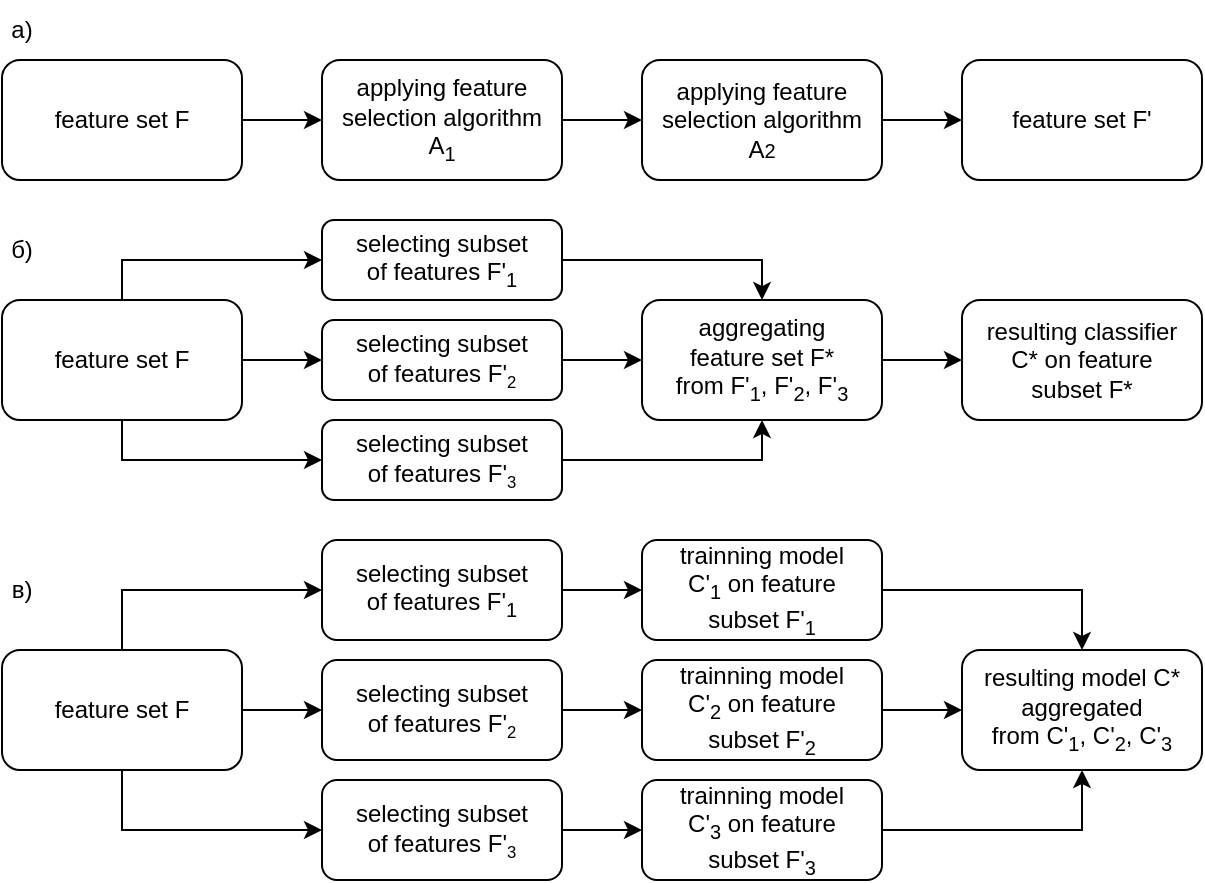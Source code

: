 <mxfile version="21.5.0" type="device">
  <diagram name="Страница 1" id="wWPH6qbnW_08s5D-j7iK">
    <mxGraphModel dx="1434" dy="741" grid="1" gridSize="10" guides="1" tooltips="1" connect="1" arrows="1" fold="1" page="1" pageScale="1" pageWidth="1100" pageHeight="850" math="0" shadow="0">
      <root>
        <mxCell id="0" />
        <mxCell id="1" parent="0" />
        <mxCell id="qgNCPe7IoeoOlpOa5Hy_-5" style="edgeStyle=orthogonalEdgeStyle;rounded=0;orthogonalLoop=1;jettySize=auto;html=1;exitX=1;exitY=0.5;exitDx=0;exitDy=0;entryX=0;entryY=0.5;entryDx=0;entryDy=0;" parent="1" source="qgNCPe7IoeoOlpOa5Hy_-1" target="qgNCPe7IoeoOlpOa5Hy_-2" edge="1">
          <mxGeometry relative="1" as="geometry" />
        </mxCell>
        <mxCell id="qgNCPe7IoeoOlpOa5Hy_-1" value="feature set F" style="rounded=1;whiteSpace=wrap;html=1;" parent="1" vertex="1">
          <mxGeometry x="250" y="220" width="120" height="60" as="geometry" />
        </mxCell>
        <mxCell id="qgNCPe7IoeoOlpOa5Hy_-6" style="edgeStyle=orthogonalEdgeStyle;rounded=0;orthogonalLoop=1;jettySize=auto;html=1;entryX=0;entryY=0.5;entryDx=0;entryDy=0;" parent="1" source="qgNCPe7IoeoOlpOa5Hy_-2" target="qgNCPe7IoeoOlpOa5Hy_-3" edge="1">
          <mxGeometry relative="1" as="geometry" />
        </mxCell>
        <mxCell id="qgNCPe7IoeoOlpOa5Hy_-2" value="applying feature&lt;br&gt;selection algorithm&lt;br&gt;A&lt;sub&gt;1&lt;/sub&gt;" style="rounded=1;whiteSpace=wrap;html=1;" parent="1" vertex="1">
          <mxGeometry x="410" y="220" width="120" height="60" as="geometry" />
        </mxCell>
        <mxCell id="qgNCPe7IoeoOlpOa5Hy_-7" style="edgeStyle=orthogonalEdgeStyle;rounded=0;orthogonalLoop=1;jettySize=auto;html=1;entryX=0;entryY=0.5;entryDx=0;entryDy=0;" parent="1" source="qgNCPe7IoeoOlpOa5Hy_-3" target="qgNCPe7IoeoOlpOa5Hy_-4" edge="1">
          <mxGeometry relative="1" as="geometry" />
        </mxCell>
        <mxCell id="qgNCPe7IoeoOlpOa5Hy_-3" value="applying feature&lt;br&gt;selection algorithm&lt;br&gt;A&lt;span style=&quot;font-size: 10px;&quot;&gt;2&lt;/span&gt;" style="rounded=1;whiteSpace=wrap;html=1;" parent="1" vertex="1">
          <mxGeometry x="570" y="220" width="120" height="60" as="geometry" />
        </mxCell>
        <mxCell id="qgNCPe7IoeoOlpOa5Hy_-4" value="feature set F&#39;" style="rounded=1;whiteSpace=wrap;html=1;" parent="1" vertex="1">
          <mxGeometry x="730" y="220" width="120" height="60" as="geometry" />
        </mxCell>
        <mxCell id="qgNCPe7IoeoOlpOa5Hy_-16" style="edgeStyle=orthogonalEdgeStyle;rounded=0;orthogonalLoop=1;jettySize=auto;html=1;entryX=0.5;entryY=0;entryDx=0;entryDy=0;" parent="1" source="qgNCPe7IoeoOlpOa5Hy_-8" target="qgNCPe7IoeoOlpOa5Hy_-15" edge="1">
          <mxGeometry relative="1" as="geometry" />
        </mxCell>
        <mxCell id="qgNCPe7IoeoOlpOa5Hy_-8" value="selecting subset&lt;br&gt;of features F&#39;&lt;sub&gt;1&lt;/sub&gt;" style="rounded=1;whiteSpace=wrap;html=1;" parent="1" vertex="1">
          <mxGeometry x="410" y="300" width="120" height="40" as="geometry" />
        </mxCell>
        <mxCell id="qgNCPe7IoeoOlpOa5Hy_-17" style="edgeStyle=orthogonalEdgeStyle;rounded=0;orthogonalLoop=1;jettySize=auto;html=1;entryX=0;entryY=0.5;entryDx=0;entryDy=0;" parent="1" source="qgNCPe7IoeoOlpOa5Hy_-9" target="qgNCPe7IoeoOlpOa5Hy_-15" edge="1">
          <mxGeometry relative="1" as="geometry" />
        </mxCell>
        <mxCell id="qgNCPe7IoeoOlpOa5Hy_-9" value="selecting subset&lt;br style=&quot;border-color: var(--border-color);&quot;&gt;of features F&#39;&lt;span style=&quot;font-size: 10px;&quot;&gt;&lt;sub&gt;2&lt;/sub&gt;&lt;/span&gt;" style="rounded=1;whiteSpace=wrap;html=1;" parent="1" vertex="1">
          <mxGeometry x="410" y="350" width="120" height="40" as="geometry" />
        </mxCell>
        <mxCell id="qgNCPe7IoeoOlpOa5Hy_-18" style="edgeStyle=orthogonalEdgeStyle;rounded=0;orthogonalLoop=1;jettySize=auto;html=1;entryX=0.5;entryY=1;entryDx=0;entryDy=0;" parent="1" source="qgNCPe7IoeoOlpOa5Hy_-10" target="qgNCPe7IoeoOlpOa5Hy_-15" edge="1">
          <mxGeometry relative="1" as="geometry" />
        </mxCell>
        <mxCell id="qgNCPe7IoeoOlpOa5Hy_-10" value="selecting subset&lt;br style=&quot;border-color: var(--border-color);&quot;&gt;of features F&#39;&lt;span style=&quot;font-size: 10px;&quot;&gt;&lt;sub&gt;3&lt;/sub&gt;&lt;/span&gt;" style="rounded=1;whiteSpace=wrap;html=1;" parent="1" vertex="1">
          <mxGeometry x="410" y="400" width="120" height="40" as="geometry" />
        </mxCell>
        <mxCell id="qgNCPe7IoeoOlpOa5Hy_-12" style="edgeStyle=orthogonalEdgeStyle;rounded=0;orthogonalLoop=1;jettySize=auto;html=1;" parent="1" source="qgNCPe7IoeoOlpOa5Hy_-11" target="qgNCPe7IoeoOlpOa5Hy_-8" edge="1">
          <mxGeometry relative="1" as="geometry">
            <Array as="points">
              <mxPoint x="310" y="320" />
            </Array>
          </mxGeometry>
        </mxCell>
        <mxCell id="qgNCPe7IoeoOlpOa5Hy_-13" style="edgeStyle=orthogonalEdgeStyle;rounded=0;orthogonalLoop=1;jettySize=auto;html=1;exitX=1;exitY=0.5;exitDx=0;exitDy=0;entryX=0;entryY=0.5;entryDx=0;entryDy=0;" parent="1" source="qgNCPe7IoeoOlpOa5Hy_-11" target="qgNCPe7IoeoOlpOa5Hy_-9" edge="1">
          <mxGeometry relative="1" as="geometry" />
        </mxCell>
        <mxCell id="qgNCPe7IoeoOlpOa5Hy_-14" style="edgeStyle=orthogonalEdgeStyle;rounded=0;orthogonalLoop=1;jettySize=auto;html=1;entryX=0;entryY=0.5;entryDx=0;entryDy=0;" parent="1" source="qgNCPe7IoeoOlpOa5Hy_-11" target="qgNCPe7IoeoOlpOa5Hy_-10" edge="1">
          <mxGeometry relative="1" as="geometry">
            <Array as="points">
              <mxPoint x="310" y="420" />
            </Array>
          </mxGeometry>
        </mxCell>
        <mxCell id="qgNCPe7IoeoOlpOa5Hy_-11" value="feature set F" style="rounded=1;whiteSpace=wrap;html=1;" parent="1" vertex="1">
          <mxGeometry x="250" y="340" width="120" height="60" as="geometry" />
        </mxCell>
        <mxCell id="qgNCPe7IoeoOlpOa5Hy_-20" style="edgeStyle=orthogonalEdgeStyle;rounded=0;orthogonalLoop=1;jettySize=auto;html=1;" parent="1" source="qgNCPe7IoeoOlpOa5Hy_-15" target="qgNCPe7IoeoOlpOa5Hy_-19" edge="1">
          <mxGeometry relative="1" as="geometry" />
        </mxCell>
        <mxCell id="qgNCPe7IoeoOlpOa5Hy_-15" value="aggregating&lt;br&gt;feature set F*&lt;br&gt;from F&#39;&lt;sub&gt;1&lt;/sub&gt;, F&#39;&lt;sub&gt;2&lt;/sub&gt;, F&#39;&lt;sub&gt;3&lt;/sub&gt;" style="rounded=1;whiteSpace=wrap;html=1;" parent="1" vertex="1">
          <mxGeometry x="570" y="340" width="120" height="60" as="geometry" />
        </mxCell>
        <mxCell id="qgNCPe7IoeoOlpOa5Hy_-19" value="resulting classifier&lt;br&gt;C* on feature&lt;br&gt;subset F*" style="rounded=1;whiteSpace=wrap;html=1;" parent="1" vertex="1">
          <mxGeometry x="730" y="340" width="120" height="60" as="geometry" />
        </mxCell>
        <mxCell id="qgNCPe7IoeoOlpOa5Hy_-31" style="edgeStyle=orthogonalEdgeStyle;rounded=0;orthogonalLoop=1;jettySize=auto;html=1;entryX=0;entryY=0.5;entryDx=0;entryDy=0;" parent="1" source="qgNCPe7IoeoOlpOa5Hy_-21" target="qgNCPe7IoeoOlpOa5Hy_-28" edge="1">
          <mxGeometry relative="1" as="geometry" />
        </mxCell>
        <mxCell id="qgNCPe7IoeoOlpOa5Hy_-21" value="selecting subset&lt;br&gt;of features F&#39;&lt;sub&gt;1&lt;/sub&gt;" style="rounded=1;whiteSpace=wrap;html=1;" parent="1" vertex="1">
          <mxGeometry x="410" y="460" width="120" height="50" as="geometry" />
        </mxCell>
        <mxCell id="qgNCPe7IoeoOlpOa5Hy_-32" style="edgeStyle=orthogonalEdgeStyle;rounded=0;orthogonalLoop=1;jettySize=auto;html=1;entryX=0;entryY=0.5;entryDx=0;entryDy=0;" parent="1" source="qgNCPe7IoeoOlpOa5Hy_-22" target="qgNCPe7IoeoOlpOa5Hy_-29" edge="1">
          <mxGeometry relative="1" as="geometry" />
        </mxCell>
        <mxCell id="qgNCPe7IoeoOlpOa5Hy_-22" value="selecting subset&lt;br style=&quot;border-color: var(--border-color);&quot;&gt;of features F&#39;&lt;span style=&quot;font-size: 10px;&quot;&gt;&lt;sub&gt;2&lt;/sub&gt;&lt;/span&gt;" style="rounded=1;whiteSpace=wrap;html=1;" parent="1" vertex="1">
          <mxGeometry x="410" y="520" width="120" height="50" as="geometry" />
        </mxCell>
        <mxCell id="qgNCPe7IoeoOlpOa5Hy_-33" style="edgeStyle=orthogonalEdgeStyle;rounded=0;orthogonalLoop=1;jettySize=auto;html=1;" parent="1" source="qgNCPe7IoeoOlpOa5Hy_-23" target="qgNCPe7IoeoOlpOa5Hy_-30" edge="1">
          <mxGeometry relative="1" as="geometry" />
        </mxCell>
        <mxCell id="qgNCPe7IoeoOlpOa5Hy_-23" value="selecting subset&lt;br style=&quot;border-color: var(--border-color);&quot;&gt;of features F&#39;&lt;span style=&quot;font-size: 10px;&quot;&gt;&lt;sub&gt;3&lt;/sub&gt;&lt;/span&gt;" style="rounded=1;whiteSpace=wrap;html=1;" parent="1" vertex="1">
          <mxGeometry x="410" y="580" width="120" height="50" as="geometry" />
        </mxCell>
        <mxCell id="qgNCPe7IoeoOlpOa5Hy_-24" style="edgeStyle=orthogonalEdgeStyle;rounded=0;orthogonalLoop=1;jettySize=auto;html=1;" parent="1" source="qgNCPe7IoeoOlpOa5Hy_-27" target="qgNCPe7IoeoOlpOa5Hy_-21" edge="1">
          <mxGeometry relative="1" as="geometry">
            <Array as="points">
              <mxPoint x="310" y="485" />
            </Array>
          </mxGeometry>
        </mxCell>
        <mxCell id="qgNCPe7IoeoOlpOa5Hy_-25" style="edgeStyle=orthogonalEdgeStyle;rounded=0;orthogonalLoop=1;jettySize=auto;html=1;exitX=1;exitY=0.5;exitDx=0;exitDy=0;entryX=0;entryY=0.5;entryDx=0;entryDy=0;" parent="1" source="qgNCPe7IoeoOlpOa5Hy_-27" target="qgNCPe7IoeoOlpOa5Hy_-22" edge="1">
          <mxGeometry relative="1" as="geometry" />
        </mxCell>
        <mxCell id="qgNCPe7IoeoOlpOa5Hy_-26" style="edgeStyle=orthogonalEdgeStyle;rounded=0;orthogonalLoop=1;jettySize=auto;html=1;entryX=0;entryY=0.5;entryDx=0;entryDy=0;" parent="1" source="qgNCPe7IoeoOlpOa5Hy_-27" target="qgNCPe7IoeoOlpOa5Hy_-23" edge="1">
          <mxGeometry relative="1" as="geometry">
            <Array as="points">
              <mxPoint x="310" y="605" />
            </Array>
          </mxGeometry>
        </mxCell>
        <mxCell id="qgNCPe7IoeoOlpOa5Hy_-27" value="feature set F" style="rounded=1;whiteSpace=wrap;html=1;" parent="1" vertex="1">
          <mxGeometry x="250" y="515" width="120" height="60" as="geometry" />
        </mxCell>
        <mxCell id="qgNCPe7IoeoOlpOa5Hy_-35" style="edgeStyle=orthogonalEdgeStyle;rounded=0;orthogonalLoop=1;jettySize=auto;html=1;" parent="1" source="qgNCPe7IoeoOlpOa5Hy_-28" target="qgNCPe7IoeoOlpOa5Hy_-34" edge="1">
          <mxGeometry relative="1" as="geometry" />
        </mxCell>
        <mxCell id="qgNCPe7IoeoOlpOa5Hy_-28" value="trainning model C&#39;&lt;sub&gt;1&lt;/sub&gt;&amp;nbsp;on feature&lt;br&gt;subset F&#39;&lt;sub&gt;1&lt;/sub&gt;" style="rounded=1;whiteSpace=wrap;html=1;" parent="1" vertex="1">
          <mxGeometry x="570" y="460" width="120" height="50" as="geometry" />
        </mxCell>
        <mxCell id="qgNCPe7IoeoOlpOa5Hy_-37" style="edgeStyle=orthogonalEdgeStyle;rounded=0;orthogonalLoop=1;jettySize=auto;html=1;" parent="1" source="qgNCPe7IoeoOlpOa5Hy_-29" target="qgNCPe7IoeoOlpOa5Hy_-34" edge="1">
          <mxGeometry relative="1" as="geometry" />
        </mxCell>
        <mxCell id="qgNCPe7IoeoOlpOa5Hy_-29" value="trainning model C&#39;&lt;sub&gt;2&lt;/sub&gt;&amp;nbsp;on feature&lt;br&gt;subset F&#39;&lt;sub&gt;2&lt;/sub&gt;" style="rounded=1;whiteSpace=wrap;html=1;" parent="1" vertex="1">
          <mxGeometry x="570" y="520" width="120" height="50" as="geometry" />
        </mxCell>
        <mxCell id="qgNCPe7IoeoOlpOa5Hy_-36" style="edgeStyle=orthogonalEdgeStyle;rounded=0;orthogonalLoop=1;jettySize=auto;html=1;entryX=0.5;entryY=1;entryDx=0;entryDy=0;" parent="1" source="qgNCPe7IoeoOlpOa5Hy_-30" target="qgNCPe7IoeoOlpOa5Hy_-34" edge="1">
          <mxGeometry relative="1" as="geometry" />
        </mxCell>
        <mxCell id="qgNCPe7IoeoOlpOa5Hy_-30" value="trainning model C&#39;&lt;sub&gt;3&lt;/sub&gt;&amp;nbsp;on feature&lt;br&gt;subset F&#39;&lt;sub&gt;3&lt;/sub&gt;" style="rounded=1;whiteSpace=wrap;html=1;" parent="1" vertex="1">
          <mxGeometry x="570" y="580" width="120" height="50" as="geometry" />
        </mxCell>
        <mxCell id="qgNCPe7IoeoOlpOa5Hy_-34" value="resulting model C* aggregated&lt;br&gt;from C&#39;&lt;sub&gt;1&lt;/sub&gt;, C&#39;&lt;sub&gt;2&lt;/sub&gt;, C&#39;&lt;sub&gt;3&lt;/sub&gt;" style="rounded=1;whiteSpace=wrap;html=1;" parent="1" vertex="1">
          <mxGeometry x="730" y="515" width="120" height="60" as="geometry" />
        </mxCell>
        <mxCell id="qgNCPe7IoeoOlpOa5Hy_-80" style="edgeStyle=orthogonalEdgeStyle;rounded=0;orthogonalLoop=1;jettySize=auto;html=1;" parent="1" edge="1">
          <mxGeometry relative="1" as="geometry">
            <mxPoint x="440" y="685" as="sourcePoint" />
          </mxGeometry>
        </mxCell>
        <mxCell id="qgNCPe7IoeoOlpOa5Hy_-82" style="edgeStyle=orthogonalEdgeStyle;rounded=0;orthogonalLoop=1;jettySize=auto;html=1;" parent="1" edge="1">
          <mxGeometry relative="1" as="geometry">
            <mxPoint x="440" y="745" as="sourcePoint" />
          </mxGeometry>
        </mxCell>
        <mxCell id="qgNCPe7IoeoOlpOa5Hy_-84" style="edgeStyle=orthogonalEdgeStyle;rounded=0;orthogonalLoop=1;jettySize=auto;html=1;entryX=0.5;entryY=1;entryDx=0;entryDy=0;" parent="1" edge="1">
          <mxGeometry relative="1" as="geometry">
            <mxPoint x="440" y="805" as="sourcePoint" />
          </mxGeometry>
        </mxCell>
        <mxCell id="c4D1o9bstZiX0vqaJRpx-1" value="а)" style="text;html=1;strokeColor=none;fillColor=none;align=center;verticalAlign=middle;whiteSpace=wrap;rounded=0;" vertex="1" parent="1">
          <mxGeometry x="250" y="190" width="20" height="30" as="geometry" />
        </mxCell>
        <mxCell id="c4D1o9bstZiX0vqaJRpx-2" value="б)" style="text;html=1;strokeColor=none;fillColor=none;align=center;verticalAlign=middle;whiteSpace=wrap;rounded=0;" vertex="1" parent="1">
          <mxGeometry x="250" y="300" width="20" height="30" as="geometry" />
        </mxCell>
        <mxCell id="c4D1o9bstZiX0vqaJRpx-3" value="в)" style="text;html=1;strokeColor=none;fillColor=none;align=center;verticalAlign=middle;whiteSpace=wrap;rounded=0;" vertex="1" parent="1">
          <mxGeometry x="250" y="470" width="20" height="30" as="geometry" />
        </mxCell>
      </root>
    </mxGraphModel>
  </diagram>
</mxfile>
